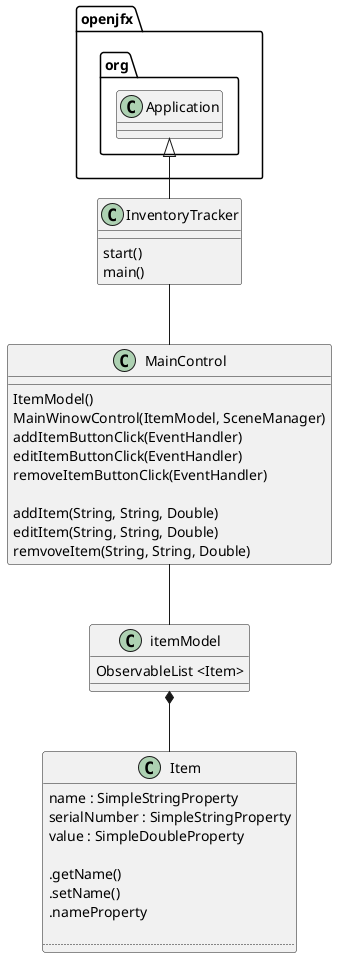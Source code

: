 @startuml

class InventoryTracker {
    start()
    main()
}


class MainControl{
    ItemModel()
    MainWinowControl(ItemModel, SceneManager)
    'constructor
    addItemButtonClick(EventHandler)
    editItemButtonClick(EventHandler)
    removeItemButtonClick(EventHandler)

    addItem(String, String, Double)
    editItem(String, String, Double)
    remvoveItem(String, String, Double)
}


class itemModel{
    ObservableList <Item>
}

class Item{
    name : SimpleStringProperty
    serialNumber : SimpleStringProperty
    value : SimpleDoubleProperty

    .getName()
    .setName()
    .nameProperty

    ....
}
openjfx.org.Application <|-- InventoryTracker
InventoryTracker -- MainControl
MainControl -- itemModel
itemModel *-- Item
@enduml